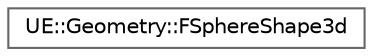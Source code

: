 digraph "Graphical Class Hierarchy"
{
 // INTERACTIVE_SVG=YES
 // LATEX_PDF_SIZE
  bgcolor="transparent";
  edge [fontname=Helvetica,fontsize=10,labelfontname=Helvetica,labelfontsize=10];
  node [fontname=Helvetica,fontsize=10,shape=box,height=0.2,width=0.4];
  rankdir="LR";
  Node0 [id="Node000000",label="UE::Geometry::FSphereShape3d",height=0.2,width=0.4,color="grey40", fillcolor="white", style="filled",URL="$d5/d1a/classUE_1_1Geometry_1_1FSphereShape3d.html",tooltip="FSphereShape is a 3D sphere."];
}
